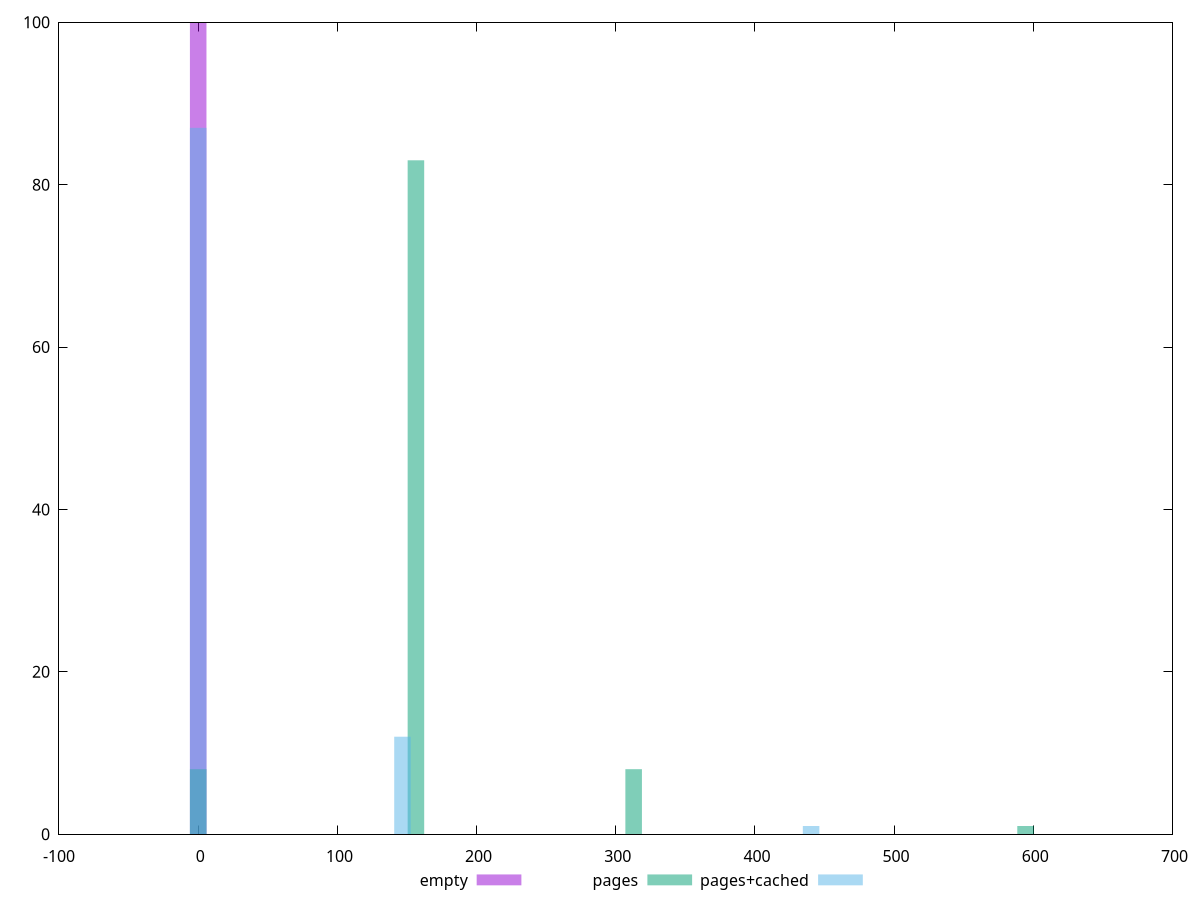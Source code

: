 $_empty <<EOF
0 100
EOF
$_pages <<EOF
312.85858227497755 8
156.42929113748878 83
0 8
594.4313063224573 1
EOF
$_pagesCached <<EOF
440.3515761638127 1
146.78385872127092 12
0 87
EOF
set key outside below
set terminal pngcairo
set output "report_00006_2020-11-02T20-21-41.718Z/unused-css-rules/unused-css-rules_empty_pages_pages+cached+hist.png"
set boxwidth 11.888626126449147
set style fill transparent solid 0.5 noborder
set yrange [0:100]
plot $_empty title "empty" with boxes ,$_pages title "pages" with boxes ,$_pagesCached title "pages+cached" with boxes ,